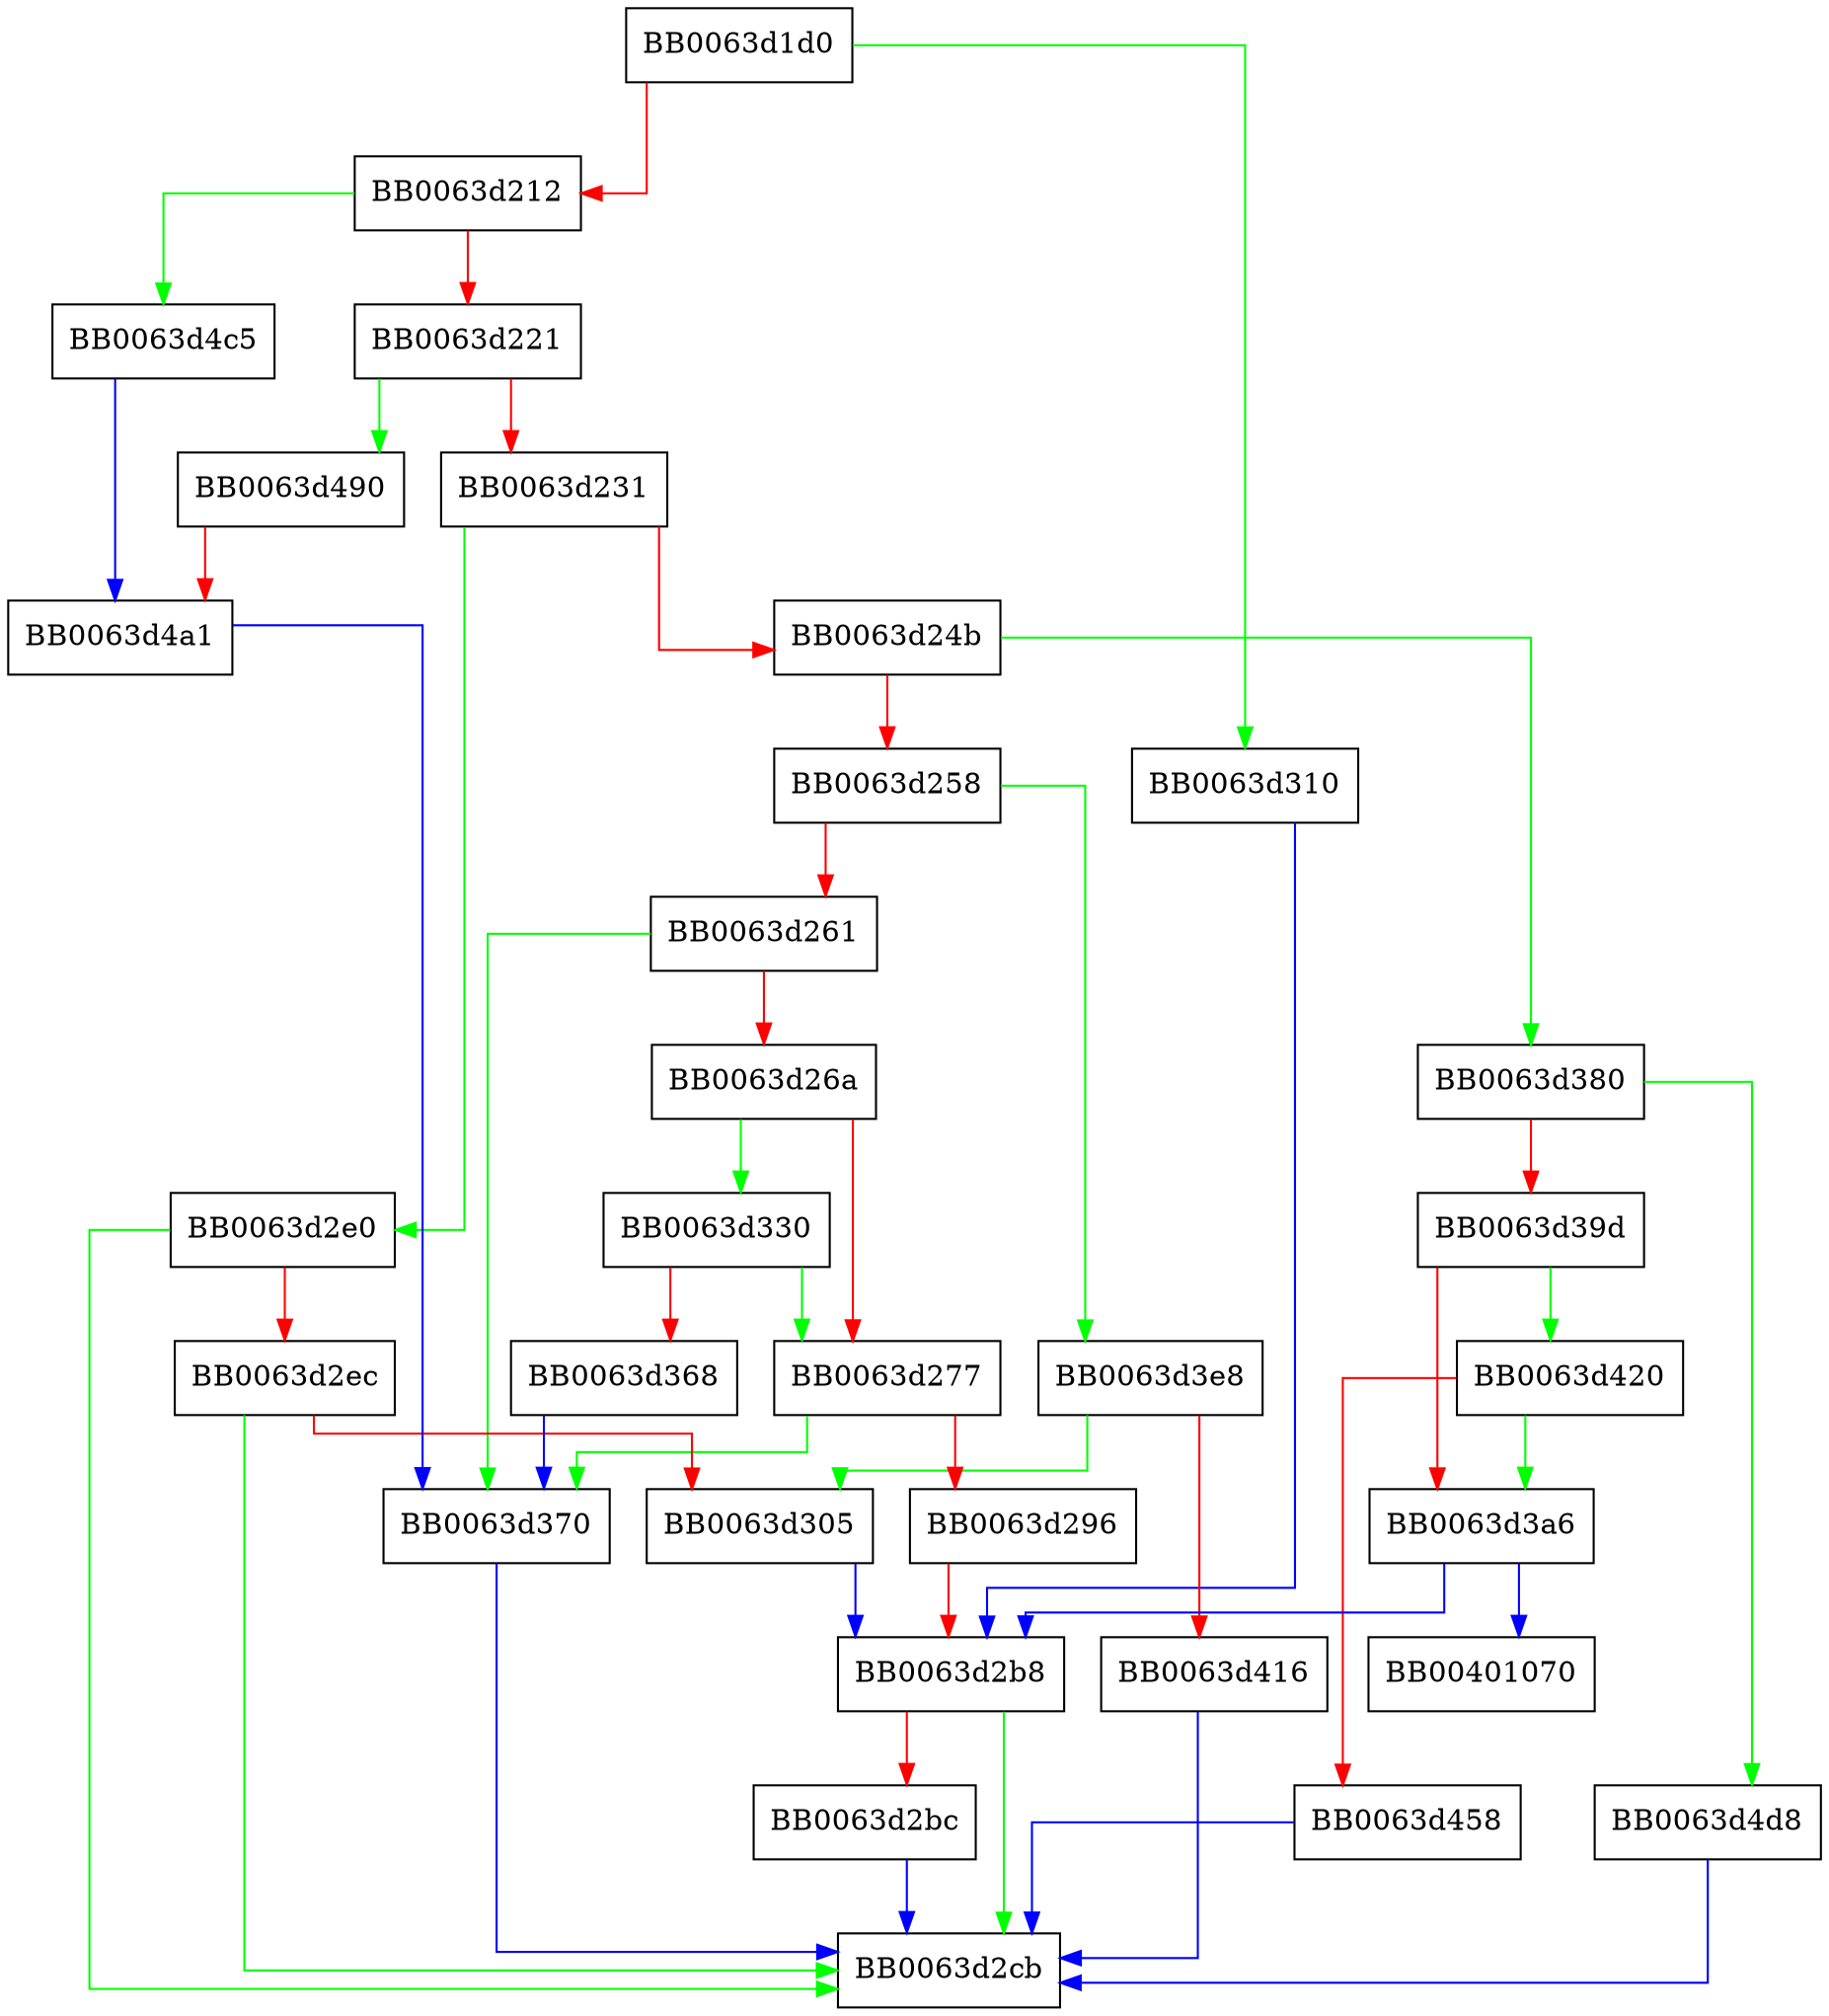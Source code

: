 digraph pkey_rsa_sign {
  node [shape="box"];
  graph [splines=ortho];
  BB0063d1d0 -> BB0063d310 [color="green"];
  BB0063d1d0 -> BB0063d212 [color="red"];
  BB0063d212 -> BB0063d4c5 [color="green"];
  BB0063d212 -> BB0063d221 [color="red"];
  BB0063d221 -> BB0063d490 [color="green"];
  BB0063d221 -> BB0063d231 [color="red"];
  BB0063d231 -> BB0063d2e0 [color="green"];
  BB0063d231 -> BB0063d24b [color="red"];
  BB0063d24b -> BB0063d380 [color="green"];
  BB0063d24b -> BB0063d258 [color="red"];
  BB0063d258 -> BB0063d3e8 [color="green"];
  BB0063d258 -> BB0063d261 [color="red"];
  BB0063d261 -> BB0063d370 [color="green"];
  BB0063d261 -> BB0063d26a [color="red"];
  BB0063d26a -> BB0063d330 [color="green"];
  BB0063d26a -> BB0063d277 [color="red"];
  BB0063d277 -> BB0063d370 [color="green"];
  BB0063d277 -> BB0063d296 [color="red"];
  BB0063d296 -> BB0063d2b8 [color="red"];
  BB0063d2b8 -> BB0063d2cb [color="green"];
  BB0063d2b8 -> BB0063d2bc [color="red"];
  BB0063d2bc -> BB0063d2cb [color="blue"];
  BB0063d2e0 -> BB0063d2cb [color="green"];
  BB0063d2e0 -> BB0063d2ec [color="red"];
  BB0063d2ec -> BB0063d2cb [color="green"];
  BB0063d2ec -> BB0063d305 [color="red"];
  BB0063d305 -> BB0063d2b8 [color="blue"];
  BB0063d310 -> BB0063d2b8 [color="blue"];
  BB0063d330 -> BB0063d277 [color="green"];
  BB0063d330 -> BB0063d368 [color="red"];
  BB0063d368 -> BB0063d370 [color="blue"];
  BB0063d370 -> BB0063d2cb [color="blue"];
  BB0063d380 -> BB0063d4d8 [color="green"];
  BB0063d380 -> BB0063d39d [color="red"];
  BB0063d39d -> BB0063d420 [color="green"];
  BB0063d39d -> BB0063d3a6 [color="red"];
  BB0063d3a6 -> BB00401070 [color="blue"];
  BB0063d3a6 -> BB0063d2b8 [color="blue"];
  BB0063d3e8 -> BB0063d305 [color="green"];
  BB0063d3e8 -> BB0063d416 [color="red"];
  BB0063d416 -> BB0063d2cb [color="blue"];
  BB0063d420 -> BB0063d3a6 [color="green"];
  BB0063d420 -> BB0063d458 [color="red"];
  BB0063d458 -> BB0063d2cb [color="blue"];
  BB0063d490 -> BB0063d4a1 [color="red"];
  BB0063d4a1 -> BB0063d370 [color="blue"];
  BB0063d4c5 -> BB0063d4a1 [color="blue"];
  BB0063d4d8 -> BB0063d2cb [color="blue"];
}